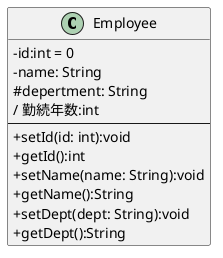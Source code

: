 @startuml
skinparam classAttributeIconSize 0
' class A <<stereotype>>{}
' class B {
'     - 属性1:int
'     - 属性2:String
' }
' class C {
'     ---
'     + 操作1():void
'     + 操作2():String
' }
' class D {
'     - 属性1:int
'     - 属性2:String
'     ---
'     + 操作1():void
'     + 操作2():String
' }
class Employee{
    - id:int = 0
    - name: String
    # depertment: String
    / 勤続年数:int
    ---
    + setId(id: int):void
    + getId():int
    + setName(name: String):void
    + getName():String
    + setDept(dept: String):void
    + getDept():String
}
@enduml
